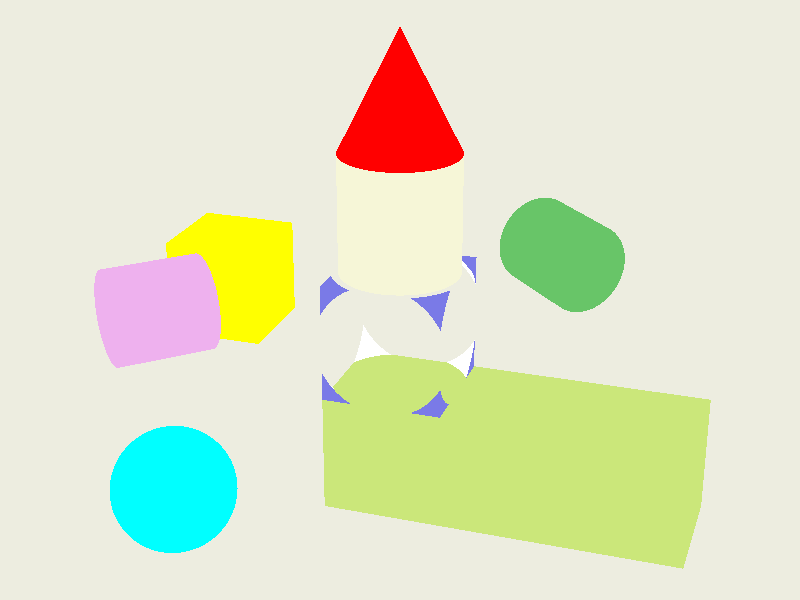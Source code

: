 #include "colors.inc" 
#include "shapes.inc"
#include "woods.inc"
#include "metals.inc"
#include "stones.inc"
#include "textures.inc"
 
camera{
  location <-10,10,-20>  
  look_at<0,0.5,0>
  angle 30
} 
 
light_source{<-3,20,-20> color 2*White}

object{ 
  Plane_XZ
    pigment{ color Wheat}     
    translate<0,-3,0>
}
 
object{ 
  cylinder{<0,0,0>,<0,0,-2>,1}
    pigment{color MediumGoldenrod}
    rotate 90*x
    translate<0,1,0>
}

object{ 
  Cone_Y
    translate <0,4,0>
    pigment{color Red}
}

difference{
  object{
    Cube
      pigment{MediumBlue}
      rotate 45*y
  }

  object{
    Sphere
      pigment{color White}            
      scale 1.5 
  }
}

object{
  Sphere
    pigment{color Cyan}
    translate<-4,-2,0>   
}
 
object{
  Cube
    pigment{YellowGreen}
    rotate 45*y 
    translate<0,-2,0>
}

object{
  box{<1,-4,-1>,<5,-1,1>}
    pigment{YellowGreen}
    rotate 45*y
} 
 
object{
  Cube
    pigment{color Yellow}
    rotate 45*y 
    translate<0,-2,8>
}    

object{
  Disk_X
    pigment{Orchid}
    translate<-2,-2,7> 
}  

object{
  Disk_Z
    pigment{color ForestGreen}
    translate<7,-2,6>
}

